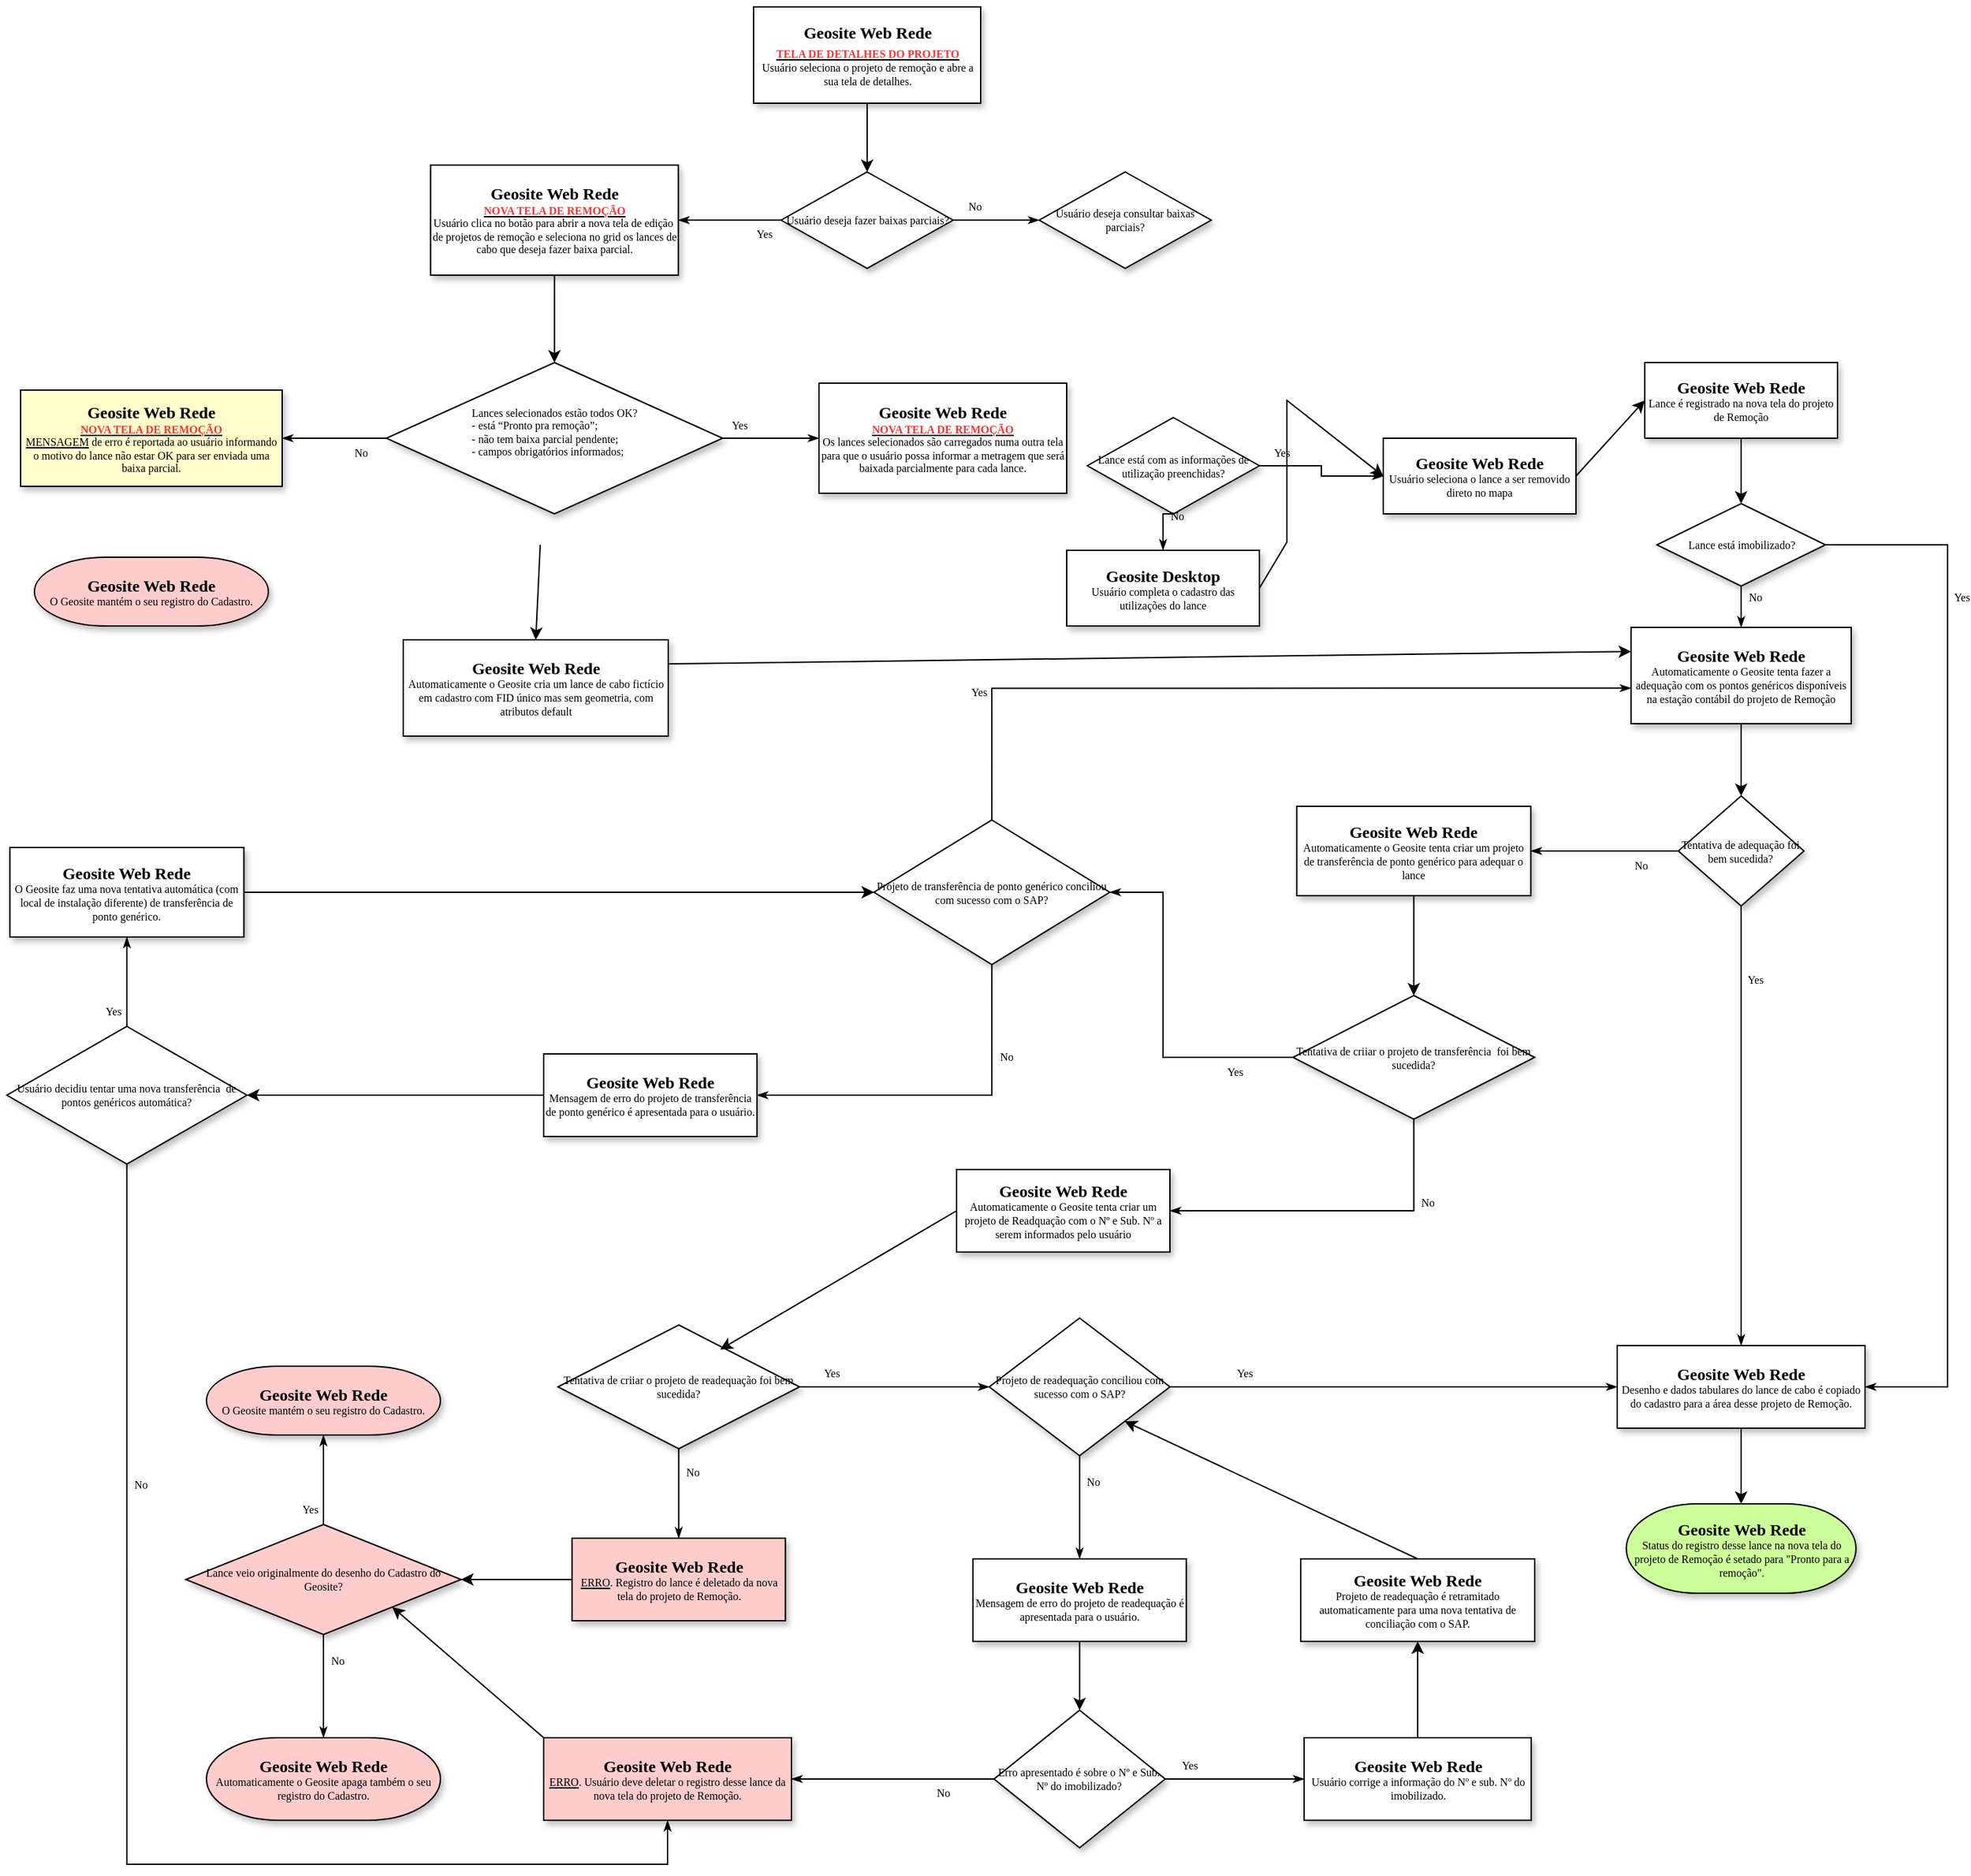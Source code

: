 <mxfile version="20.7.4" type="github">
  <diagram name="Page-1" id="edf60f1a-56cd-e834-aa8a-f176f3a09ee4">
    <mxGraphModel dx="1244" dy="581" grid="1" gridSize="10" guides="1" tooltips="1" connect="1" arrows="1" fold="1" page="1" pageScale="1" pageWidth="1100" pageHeight="850" background="none" math="0" shadow="0">
      <root>
        <mxCell id="0" />
        <mxCell id="1" parent="0" />
        <mxCell id="V8c99-lEmDVWt42Kv_we-5" value="&lt;font style=&quot;font-size: 12px;&quot;&gt;&lt;font style=&quot;border-color: var(--border-color);&quot;&gt;&lt;b style=&quot;border-color: var(--border-color);&quot;&gt;Geosite Web Rede&lt;br style=&quot;border-color: var(--border-color);&quot;&gt;&lt;/b&gt;&lt;/font&gt;&lt;u style=&quot;border-color: var(--border-color); font-size: 8px;&quot;&gt;&lt;b style=&quot;border-color: var(--border-color);&quot;&gt;&lt;font style=&quot;border-color: var(--border-color);&quot; color=&quot;#ff3333&quot;&gt;TELA DE DETALHES DO PROJETO&lt;/font&gt;&lt;/b&gt;&lt;/u&gt;&lt;br style=&quot;border-color: var(--border-color); font-size: 8px;&quot;&gt;&lt;/font&gt;Usuário seleciona o projeto de remoção e abre a sua tela de detalhes." style="rounded=0;whiteSpace=wrap;html=1;shadow=1;labelBackgroundColor=none;strokeWidth=1;fontFamily=Verdana;fontSize=8;align=center;fillColor=#FFFFFF;" parent="1" vertex="1">
          <mxGeometry x="612.5" width="165" height="70" as="geometry" />
        </mxCell>
        <mxCell id="V8c99-lEmDVWt42Kv_we-6" value="&lt;font style=&quot;font-size: 12px;&quot;&gt;&lt;b&gt;Geosite Web Rede&lt;br&gt;&lt;/b&gt;&lt;/font&gt;&lt;u&gt;&lt;b&gt;&lt;font color=&quot;#ff3333&quot;&gt;NOVA TELA DE REMOÇÃO&lt;/font&gt;&lt;/b&gt;&lt;/u&gt;&lt;br&gt;Usuário clica no botão para abrir a nova tela de edição&amp;nbsp; de projetos de remoção e seleciona no grid os lances de cabo que deseja fazer baixa parcial." style="rounded=0;whiteSpace=wrap;html=1;shadow=1;labelBackgroundColor=none;strokeWidth=1;fontFamily=Verdana;fontSize=8;align=center;" parent="1" vertex="1">
          <mxGeometry x="377.82" y="115" width="180" height="80" as="geometry" />
        </mxCell>
        <mxCell id="V8c99-lEmDVWt42Kv_we-7" value="" style="endArrow=classic;html=1;rounded=0;fontSize=12;exitX=0.5;exitY=1;exitDx=0;exitDy=0;entryX=0.5;entryY=0;entryDx=0;entryDy=0;" parent="1" source="V8c99-lEmDVWt42Kv_we-5" target="dE9oy5LDZZbgmntyn6jU-1" edge="1">
          <mxGeometry width="50" height="50" relative="1" as="geometry">
            <mxPoint x="170" y="50" as="sourcePoint" />
            <mxPoint x="220" as="targetPoint" />
          </mxGeometry>
        </mxCell>
        <mxCell id="V8c99-lEmDVWt42Kv_we-8" value="Lances selecionados estão todos OK?&lt;br&gt;&lt;div style=&quot;text-align: left;&quot;&gt;- está “Pronto pra remoção”;&lt;/div&gt;&lt;div style=&quot;text-align: left;&quot;&gt;- não tem baixa parcial pendente;&lt;/div&gt;&lt;div style=&quot;text-align: left;&quot;&gt;- campos obrigatórios informados;&lt;/div&gt;&lt;div style=&quot;text-align: left;&quot;&gt;&lt;br&gt;&lt;/div&gt;" style="rhombus;whiteSpace=wrap;html=1;rounded=0;shadow=1;labelBackgroundColor=none;strokeWidth=1;fontFamily=Verdana;fontSize=8;align=center;" parent="1" vertex="1">
          <mxGeometry x="345.64" y="258.5" width="244.37" height="110" as="geometry" />
        </mxCell>
        <mxCell id="V8c99-lEmDVWt42Kv_we-9" value="" style="endArrow=classic;html=1;rounded=0;fontSize=12;exitX=0.5;exitY=1;exitDx=0;exitDy=0;" parent="1" source="V8c99-lEmDVWt42Kv_we-6" target="V8c99-lEmDVWt42Kv_we-8" edge="1">
          <mxGeometry width="50" height="50" relative="1" as="geometry">
            <mxPoint x="695" y="200" as="sourcePoint" />
            <mxPoint x="550" y="201" as="targetPoint" />
          </mxGeometry>
        </mxCell>
        <mxCell id="V8c99-lEmDVWt42Kv_we-11" value="Yes" style="edgeStyle=orthogonalEdgeStyle;rounded=0;html=1;labelBackgroundColor=none;startSize=5;endArrow=classicThin;endFill=1;endSize=5;jettySize=auto;orthogonalLoop=1;strokeWidth=1;fontFamily=Verdana;fontSize=8;entryX=0;entryY=0.5;entryDx=0;entryDy=0;" parent="1" target="dE9oy5LDZZbgmntyn6jU-6" edge="1" source="V8c99-lEmDVWt42Kv_we-8">
          <mxGeometry x="-0.667" y="10" relative="1" as="geometry">
            <mxPoint as="offset" />
            <mxPoint x="755" y="285.66" as="sourcePoint" />
            <mxPoint x="815" y="285.66" as="targetPoint" />
          </mxGeometry>
        </mxCell>
        <mxCell id="V8c99-lEmDVWt42Kv_we-12" value="No" style="edgeStyle=orthogonalEdgeStyle;rounded=0;html=1;labelBackgroundColor=none;startSize=5;endArrow=classicThin;endFill=1;endSize=5;jettySize=auto;orthogonalLoop=1;strokeWidth=1;fontFamily=Verdana;fontSize=8;entryX=1;entryY=0.5;entryDx=0;entryDy=0;exitX=0;exitY=0.5;exitDx=0;exitDy=0;" parent="1" source="V8c99-lEmDVWt42Kv_we-8" target="Zv99rfs9vR5DMhuXMqtV-5" edge="1">
          <mxGeometry x="-0.5" y="10" relative="1" as="geometry">
            <mxPoint as="offset" />
            <mxPoint x="696.0" y="320" as="sourcePoint" />
            <mxPoint x="457.5" y="321" as="targetPoint" />
          </mxGeometry>
        </mxCell>
        <mxCell id="V8c99-lEmDVWt42Kv_we-14" value="&lt;font style=&quot;font-size: 12px;&quot;&gt;&lt;b&gt;Geosite Web Rede&lt;/b&gt;&lt;/font&gt;&lt;br&gt;Usuário seleciona o lance a ser removido direto no mapa" style="whiteSpace=wrap;html=1;rounded=0;shadow=1;labelBackgroundColor=none;strokeWidth=1;fontFamily=Verdana;fontSize=8;align=center;" parent="1" vertex="1">
          <mxGeometry x="1070" y="313.5" width="140" height="55" as="geometry" />
        </mxCell>
        <mxCell id="UmW8kJtrCGWKn92JYN5o-1" value="Lance está com as informações de utilização preenchidas?" style="rhombus;whiteSpace=wrap;html=1;rounded=0;shadow=1;labelBackgroundColor=none;strokeWidth=1;fontFamily=Verdana;fontSize=8;align=center;" parent="1" vertex="1">
          <mxGeometry x="855" y="298.5" width="125" height="70" as="geometry" />
        </mxCell>
        <mxCell id="UmW8kJtrCGWKn92JYN5o-4" value="Yes" style="edgeStyle=orthogonalEdgeStyle;rounded=0;html=1;labelBackgroundColor=none;startSize=5;endArrow=classicThin;endFill=1;endSize=5;jettySize=auto;orthogonalLoop=1;strokeWidth=1;fontFamily=Verdana;fontSize=8;entryX=0;entryY=0.5;entryDx=0;entryDy=0;exitX=1;exitY=0.5;exitDx=0;exitDy=0;" parent="1" source="UmW8kJtrCGWKn92JYN5o-1" target="V8c99-lEmDVWt42Kv_we-14" edge="1">
          <mxGeometry x="-0.667" y="10" relative="1" as="geometry">
            <mxPoint as="offset" />
            <mxPoint x="970" y="286" as="sourcePoint" />
            <mxPoint x="850" y="340" as="targetPoint" />
          </mxGeometry>
        </mxCell>
        <mxCell id="UmW8kJtrCGWKn92JYN5o-5" value="&lt;font style=&quot;font-size: 12px;&quot;&gt;&lt;b&gt;Geosite Desktop&lt;/b&gt;&lt;/font&gt;&lt;br&gt;Usuário completa o cadastro das utilizações do lance" style="whiteSpace=wrap;html=1;rounded=0;shadow=1;labelBackgroundColor=none;strokeWidth=1;fontFamily=Verdana;fontSize=8;align=center;" parent="1" vertex="1">
          <mxGeometry x="840" y="395" width="140" height="55" as="geometry" />
        </mxCell>
        <mxCell id="UmW8kJtrCGWKn92JYN5o-6" value="No" style="edgeStyle=orthogonalEdgeStyle;rounded=0;html=1;labelBackgroundColor=none;startSize=5;endArrow=classicThin;endFill=1;endSize=5;jettySize=auto;orthogonalLoop=1;strokeWidth=1;fontFamily=Verdana;fontSize=8;entryX=0.5;entryY=0;entryDx=0;entryDy=0;exitX=0.5;exitY=1;exitDx=0;exitDy=0;" parent="1" source="UmW8kJtrCGWKn92JYN5o-1" target="UmW8kJtrCGWKn92JYN5o-5" edge="1">
          <mxGeometry x="-0.5" y="10" relative="1" as="geometry">
            <mxPoint as="offset" />
            <mxPoint x="706" y="330" as="sourcePoint" />
            <mxPoint x="706" y="370" as="targetPoint" />
          </mxGeometry>
        </mxCell>
        <mxCell id="UmW8kJtrCGWKn92JYN5o-7" value="" style="endArrow=classic;html=1;rounded=0;fontSize=12;exitX=1;exitY=0.5;exitDx=0;exitDy=0;entryX=0;entryY=0.5;entryDx=0;entryDy=0;" parent="1" source="UmW8kJtrCGWKn92JYN5o-5" target="V8c99-lEmDVWt42Kv_we-14" edge="1">
          <mxGeometry width="50" height="50" relative="1" as="geometry">
            <mxPoint x="1070" y="421" as="sourcePoint" />
            <mxPoint x="1000" y="301" as="targetPoint" />
            <Array as="points">
              <mxPoint x="1000" y="389" />
              <mxPoint x="1000" y="286" />
            </Array>
          </mxGeometry>
        </mxCell>
        <mxCell id="UmW8kJtrCGWKn92JYN5o-8" value="Lance está imobilizado?" style="rhombus;whiteSpace=wrap;html=1;rounded=0;shadow=1;labelBackgroundColor=none;strokeWidth=1;fontFamily=Verdana;fontSize=8;align=center;" parent="1" vertex="1">
          <mxGeometry x="1268.75" y="361" width="122.5" height="60" as="geometry" />
        </mxCell>
        <mxCell id="UmW8kJtrCGWKn92JYN5o-9" value="" style="endArrow=classic;html=1;rounded=0;fontSize=12;entryX=0.5;entryY=0;entryDx=0;entryDy=0;exitX=0.5;exitY=1;exitDx=0;exitDy=0;" parent="1" source="UmW8kJtrCGWKn92JYN5o-12" target="UmW8kJtrCGWKn92JYN5o-8" edge="1">
          <mxGeometry width="50" height="50" relative="1" as="geometry">
            <mxPoint x="790" y="531" as="sourcePoint" />
            <mxPoint x="840" y="481" as="targetPoint" />
          </mxGeometry>
        </mxCell>
        <mxCell id="UmW8kJtrCGWKn92JYN5o-11" value="No" style="edgeStyle=orthogonalEdgeStyle;rounded=0;html=1;labelBackgroundColor=none;startSize=5;endArrow=classicThin;endFill=1;endSize=5;jettySize=auto;orthogonalLoop=1;strokeWidth=1;fontFamily=Verdana;fontSize=8;exitX=0.5;exitY=1;exitDx=0;exitDy=0;entryX=0.5;entryY=0;entryDx=0;entryDy=0;" parent="1" source="UmW8kJtrCGWKn92JYN5o-8" target="UmW8kJtrCGWKn92JYN5o-13" edge="1">
          <mxGeometry x="-0.5" y="10" relative="1" as="geometry">
            <mxPoint as="offset" />
            <mxPoint x="706" y="425" as="sourcePoint" />
            <mxPoint x="1330" y="481" as="targetPoint" />
          </mxGeometry>
        </mxCell>
        <mxCell id="UmW8kJtrCGWKn92JYN5o-12" value="&lt;font style=&quot;font-size: 12px;&quot;&gt;&lt;b&gt;Geosite Web Rede&lt;/b&gt;&lt;/font&gt;&lt;br&gt;Lance é registrado na nova tela do projeto de Remoção" style="whiteSpace=wrap;html=1;rounded=0;shadow=1;labelBackgroundColor=none;strokeWidth=1;fontFamily=Verdana;fontSize=8;align=center;" parent="1" vertex="1">
          <mxGeometry x="1260" y="258.5" width="140" height="55" as="geometry" />
        </mxCell>
        <mxCell id="UmW8kJtrCGWKn92JYN5o-13" value="&lt;font style=&quot;font-size: 12px;&quot;&gt;&lt;b&gt;Geosite Web Rede&lt;/b&gt;&lt;/font&gt;&lt;br&gt;Automaticamente o Geosite tenta fazer a adequação com os pontos genéricos disponíveis na estação contábil do projeto de Remoção" style="whiteSpace=wrap;html=1;rounded=0;shadow=1;labelBackgroundColor=none;strokeWidth=1;fontFamily=Verdana;fontSize=8;align=center;" parent="1" vertex="1">
          <mxGeometry x="1250" y="451" width="160" height="70" as="geometry" />
        </mxCell>
        <mxCell id="UmW8kJtrCGWKn92JYN5o-14" value="&lt;font style=&quot;font-size: 12px;&quot;&gt;&lt;b&gt;Geosite Web Rede&lt;/b&gt;&lt;/font&gt;&lt;br&gt;Automaticamente o Geosite tenta criar um projeto de transferência de ponto genérico para adequar o lance" style="whiteSpace=wrap;html=1;rounded=0;shadow=1;labelBackgroundColor=none;strokeWidth=1;fontFamily=Verdana;fontSize=8;align=center;" parent="1" vertex="1">
          <mxGeometry x="1007.18" y="581" width="170" height="65" as="geometry" />
        </mxCell>
        <mxCell id="UmW8kJtrCGWKn92JYN5o-15" value="&lt;font style=&quot;font-size: 12px;&quot;&gt;&lt;b&gt;Geosite Web Rede&lt;/b&gt;&lt;/font&gt;&lt;br&gt;Automaticamente o Geosite tenta criar um projeto de Readquação com o Nº e Sub. Nº a serem informados pelo usuário" style="whiteSpace=wrap;html=1;rounded=0;shadow=1;labelBackgroundColor=none;strokeWidth=1;fontFamily=Verdana;fontSize=8;align=center;" parent="1" vertex="1">
          <mxGeometry x="760" y="845" width="155" height="60" as="geometry" />
        </mxCell>
        <mxCell id="UmW8kJtrCGWKn92JYN5o-16" value="Tentativa de adequação foi bem sucedida?" style="rhombus;whiteSpace=wrap;html=1;rounded=0;shadow=1;labelBackgroundColor=none;strokeWidth=1;fontFamily=Verdana;fontSize=8;align=center;" parent="1" vertex="1">
          <mxGeometry x="1284.38" y="573.5" width="91.25" height="80" as="geometry" />
        </mxCell>
        <mxCell id="UmW8kJtrCGWKn92JYN5o-17" value="" style="endArrow=classic;html=1;rounded=0;fontSize=12;entryX=0;entryY=0.5;entryDx=0;entryDy=0;exitX=1;exitY=0.5;exitDx=0;exitDy=0;" parent="1" source="V8c99-lEmDVWt42Kv_we-14" target="UmW8kJtrCGWKn92JYN5o-12" edge="1">
          <mxGeometry width="50" height="50" relative="1" as="geometry">
            <mxPoint x="1030" y="441" as="sourcePoint" />
            <mxPoint x="1080" y="391" as="targetPoint" />
          </mxGeometry>
        </mxCell>
        <mxCell id="UmW8kJtrCGWKn92JYN5o-18" value="" style="endArrow=classic;html=1;rounded=0;fontSize=12;entryX=0.5;entryY=0;entryDx=0;entryDy=0;exitX=0.5;exitY=1;exitDx=0;exitDy=0;" parent="1" source="UmW8kJtrCGWKn92JYN5o-13" target="UmW8kJtrCGWKn92JYN5o-16" edge="1">
          <mxGeometry width="50" height="50" relative="1" as="geometry">
            <mxPoint x="1150" y="621" as="sourcePoint" />
            <mxPoint x="1200" y="571" as="targetPoint" />
          </mxGeometry>
        </mxCell>
        <mxCell id="UmW8kJtrCGWKn92JYN5o-19" value="Yes" style="edgeStyle=orthogonalEdgeStyle;rounded=0;html=1;labelBackgroundColor=none;startSize=5;endArrow=classicThin;endFill=1;endSize=5;jettySize=auto;orthogonalLoop=1;strokeWidth=1;fontFamily=Verdana;fontSize=8;exitX=1;exitY=0.5;exitDx=0;exitDy=0;entryX=1;entryY=0.5;entryDx=0;entryDy=0;" parent="1" source="UmW8kJtrCGWKn92JYN5o-8" target="UmW8kJtrCGWKn92JYN5o-45" edge="1">
          <mxGeometry x="-0.667" y="10" relative="1" as="geometry">
            <mxPoint as="offset" />
            <mxPoint x="1391.25" y="390.5" as="sourcePoint" />
            <mxPoint x="1180" y="391" as="targetPoint" />
            <Array as="points">
              <mxPoint x="1480" y="391" />
              <mxPoint x="1480" y="1003" />
            </Array>
          </mxGeometry>
        </mxCell>
        <mxCell id="UmW8kJtrCGWKn92JYN5o-20" value="Yes" style="edgeStyle=orthogonalEdgeStyle;rounded=0;html=1;labelBackgroundColor=none;startSize=5;endArrow=classicThin;endFill=1;endSize=5;jettySize=auto;orthogonalLoop=1;strokeWidth=1;fontFamily=Verdana;fontSize=8;exitX=0.5;exitY=1;exitDx=0;exitDy=0;startArrow=none;entryX=0.5;entryY=0;entryDx=0;entryDy=0;" parent="1" source="UmW8kJtrCGWKn92JYN5o-16" target="UmW8kJtrCGWKn92JYN5o-45" edge="1">
          <mxGeometry x="-0.667" y="10" relative="1" as="geometry">
            <mxPoint as="offset" />
            <mxPoint x="1284.38" y="620.5" as="sourcePoint" />
            <mxPoint x="1600" y="901" as="targetPoint" />
            <Array as="points" />
          </mxGeometry>
        </mxCell>
        <mxCell id="UmW8kJtrCGWKn92JYN5o-21" value="No" style="edgeStyle=orthogonalEdgeStyle;rounded=0;html=1;labelBackgroundColor=none;startSize=5;endArrow=classicThin;endFill=1;endSize=5;jettySize=auto;orthogonalLoop=1;strokeWidth=1;fontFamily=Verdana;fontSize=8;exitX=0;exitY=0.5;exitDx=0;exitDy=0;entryX=1;entryY=0.5;entryDx=0;entryDy=0;" parent="1" source="UmW8kJtrCGWKn92JYN5o-16" target="UmW8kJtrCGWKn92JYN5o-14" edge="1">
          <mxGeometry x="-0.5" y="10" relative="1" as="geometry">
            <mxPoint as="offset" />
            <mxPoint x="1420" y="651" as="sourcePoint" />
            <mxPoint x="1420" y="701" as="targetPoint" />
          </mxGeometry>
        </mxCell>
        <mxCell id="UmW8kJtrCGWKn92JYN5o-23" value="" style="endArrow=classic;html=1;rounded=0;fontSize=12;entryX=0.5;entryY=0;entryDx=0;entryDy=0;exitX=0.5;exitY=1;exitDx=0;exitDy=0;" parent="1" source="UmW8kJtrCGWKn92JYN5o-14" target="UmW8kJtrCGWKn92JYN5o-22" edge="1">
          <mxGeometry width="50" height="50" relative="1" as="geometry">
            <mxPoint x="1230" y="601" as="sourcePoint" />
            <mxPoint x="1280" y="551" as="targetPoint" />
          </mxGeometry>
        </mxCell>
        <mxCell id="UmW8kJtrCGWKn92JYN5o-24" value="No" style="edgeStyle=orthogonalEdgeStyle;rounded=0;html=1;labelBackgroundColor=none;startSize=5;endArrow=classicThin;endFill=1;endSize=5;jettySize=auto;orthogonalLoop=1;strokeWidth=1;fontFamily=Verdana;fontSize=8;exitX=0.5;exitY=1;exitDx=0;exitDy=0;entryX=1;entryY=0.5;entryDx=0;entryDy=0;" parent="1" source="UmW8kJtrCGWKn92JYN5o-22" target="UmW8kJtrCGWKn92JYN5o-15" edge="1">
          <mxGeometry x="-0.5" y="10" relative="1" as="geometry">
            <mxPoint as="offset" />
            <mxPoint x="1385.63" y="631" as="sourcePoint" />
            <mxPoint x="1455" y="631" as="targetPoint" />
          </mxGeometry>
        </mxCell>
        <mxCell id="UmW8kJtrCGWKn92JYN5o-25" value="Yes" style="edgeStyle=orthogonalEdgeStyle;rounded=0;html=1;labelBackgroundColor=none;startSize=5;endArrow=classicThin;endFill=1;endSize=5;jettySize=auto;orthogonalLoop=1;strokeWidth=1;fontFamily=Verdana;fontSize=8;exitX=0;exitY=0.5;exitDx=0;exitDy=0;entryX=1;entryY=0.5;entryDx=0;entryDy=0;" parent="1" source="UmW8kJtrCGWKn92JYN5o-22" target="UmW8kJtrCGWKn92JYN5o-48" edge="1">
          <mxGeometry x="-0.667" y="10" relative="1" as="geometry">
            <mxPoint as="offset" />
            <mxPoint x="1428.78" y="751.5" as="sourcePoint" />
            <mxPoint x="1360" y="756" as="targetPoint" />
            <Array as="points">
              <mxPoint x="910" y="764" />
              <mxPoint x="910" y="644" />
            </Array>
          </mxGeometry>
        </mxCell>
        <mxCell id="UmW8kJtrCGWKn92JYN5o-26" value="Tentativa de criiar o projeto de readequação foi bem sucedida?" style="rhombus;whiteSpace=wrap;html=1;rounded=0;shadow=1;labelBackgroundColor=none;strokeWidth=1;fontFamily=Verdana;fontSize=8;align=center;" parent="1" vertex="1">
          <mxGeometry x="470.32" y="958" width="175.63" height="90" as="geometry" />
        </mxCell>
        <mxCell id="UmW8kJtrCGWKn92JYN5o-27" value="" style="endArrow=classic;html=1;rounded=0;fontSize=12;entryX=0.672;entryY=0.198;entryDx=0;entryDy=0;exitX=0;exitY=0.5;exitDx=0;exitDy=0;entryPerimeter=0;" parent="1" source="UmW8kJtrCGWKn92JYN5o-15" target="UmW8kJtrCGWKn92JYN5o-26" edge="1">
          <mxGeometry width="50" height="50" relative="1" as="geometry">
            <mxPoint x="1230" y="861" as="sourcePoint" />
            <mxPoint x="1280" y="811" as="targetPoint" />
          </mxGeometry>
        </mxCell>
        <mxCell id="UmW8kJtrCGWKn92JYN5o-28" value="No" style="edgeStyle=orthogonalEdgeStyle;rounded=0;html=1;labelBackgroundColor=none;startSize=5;endArrow=classicThin;endFill=1;endSize=5;jettySize=auto;orthogonalLoop=1;strokeWidth=1;fontFamily=Verdana;fontSize=8;exitX=0.5;exitY=1;exitDx=0;exitDy=0;entryX=0.5;entryY=0;entryDx=0;entryDy=0;" parent="1" source="UmW8kJtrCGWKn92JYN5o-26" target="UmW8kJtrCGWKn92JYN5o-30" edge="1">
          <mxGeometry x="-0.5" y="10" relative="1" as="geometry">
            <mxPoint as="offset" />
            <mxPoint x="1529.505" y="1098" as="sourcePoint" />
            <mxPoint x="1529.5" y="1148" as="targetPoint" />
          </mxGeometry>
        </mxCell>
        <mxCell id="UmW8kJtrCGWKn92JYN5o-29" value="Yes" style="edgeStyle=orthogonalEdgeStyle;rounded=0;html=1;labelBackgroundColor=none;startSize=5;endArrow=classicThin;endFill=1;endSize=5;jettySize=auto;orthogonalLoop=1;strokeWidth=1;fontFamily=Verdana;fontSize=8;exitX=1;exitY=0.5;exitDx=0;exitDy=0;entryX=0;entryY=0.5;entryDx=0;entryDy=0;" parent="1" source="UmW8kJtrCGWKn92JYN5o-26" target="UmW8kJtrCGWKn92JYN5o-32" edge="1">
          <mxGeometry x="-0.667" y="10" relative="1" as="geometry">
            <mxPoint as="offset" />
            <mxPoint x="1445.0" y="1052.5" as="sourcePoint" />
            <mxPoint x="760" y="1003" as="targetPoint" />
          </mxGeometry>
        </mxCell>
        <mxCell id="UmW8kJtrCGWKn92JYN5o-30" value="&lt;font style=&quot;font-size: 12px;&quot;&gt;&lt;b&gt;Geosite Web Rede&lt;/b&gt;&lt;/font&gt;&lt;br&gt;&lt;u&gt;ERRO&lt;/u&gt;. Registro do lance é deletado da nova tela do projeto de Remoção." style="whiteSpace=wrap;html=1;rounded=0;shadow=1;labelBackgroundColor=none;strokeWidth=1;fontFamily=Verdana;fontSize=8;align=center;fillColor=#FFCCCC;" parent="1" vertex="1">
          <mxGeometry x="480.63" y="1113" width="155" height="60" as="geometry" />
        </mxCell>
        <mxCell id="UmW8kJtrCGWKn92JYN5o-31" value="&lt;font style=&quot;font-size: 12px;&quot;&gt;&lt;b&gt;Geosite Web Rede&lt;/b&gt;&lt;/font&gt;&lt;br&gt;Mensagem de erro do projeto de readequação é apresentada para o usuário." style="whiteSpace=wrap;html=1;rounded=0;shadow=1;labelBackgroundColor=none;strokeWidth=1;fontFamily=Verdana;fontSize=8;align=center;" parent="1" vertex="1">
          <mxGeometry x="771.87" y="1128" width="155" height="60" as="geometry" />
        </mxCell>
        <mxCell id="UmW8kJtrCGWKn92JYN5o-32" value="Projeto de readequação conciliou com sucesso com o SAP?" style="rhombus;whiteSpace=wrap;html=1;rounded=0;shadow=1;labelBackgroundColor=none;strokeWidth=1;fontFamily=Verdana;fontSize=8;align=center;" parent="1" vertex="1">
          <mxGeometry x="783.75" y="953" width="131.25" height="100" as="geometry" />
        </mxCell>
        <mxCell id="UmW8kJtrCGWKn92JYN5o-33" value="Yes" style="edgeStyle=orthogonalEdgeStyle;rounded=0;html=1;labelBackgroundColor=none;startSize=5;endArrow=classicThin;endFill=1;endSize=5;jettySize=auto;orthogonalLoop=1;strokeWidth=1;fontFamily=Verdana;fontSize=8;entryX=0;entryY=0.5;entryDx=0;entryDy=0;exitX=1;exitY=0.5;exitDx=0;exitDy=0;" parent="1" source="UmW8kJtrCGWKn92JYN5o-32" target="UmW8kJtrCGWKn92JYN5o-45" edge="1">
          <mxGeometry x="-0.667" y="10" relative="1" as="geometry">
            <mxPoint as="offset" />
            <mxPoint x="960" y="1003" as="sourcePoint" />
            <mxPoint x="1167.81" y="1052.5" as="targetPoint" />
          </mxGeometry>
        </mxCell>
        <mxCell id="UmW8kJtrCGWKn92JYN5o-34" value="No" style="edgeStyle=orthogonalEdgeStyle;rounded=0;html=1;labelBackgroundColor=none;startSize=5;endArrow=classicThin;endFill=1;endSize=5;jettySize=auto;orthogonalLoop=1;strokeWidth=1;fontFamily=Verdana;fontSize=8;exitX=0.5;exitY=1;exitDx=0;exitDy=0;entryX=0.5;entryY=0;entryDx=0;entryDy=0;" parent="1" source="UmW8kJtrCGWKn92JYN5o-32" target="UmW8kJtrCGWKn92JYN5o-31" edge="1">
          <mxGeometry x="-0.5" y="10" relative="1" as="geometry">
            <mxPoint as="offset" />
            <mxPoint x="855.625" y="1053" as="sourcePoint" />
            <mxPoint x="1326" y="1168" as="targetPoint" />
          </mxGeometry>
        </mxCell>
        <mxCell id="UmW8kJtrCGWKn92JYN5o-35" value="Erro apresentado é sobre o Nº e Sub. Nº do imobilizado?" style="rhombus;whiteSpace=wrap;html=1;rounded=0;shadow=1;labelBackgroundColor=none;strokeWidth=1;fontFamily=Verdana;fontSize=8;align=center;" parent="1" vertex="1">
          <mxGeometry x="787.18" y="1238" width="124.38" height="100" as="geometry" />
        </mxCell>
        <mxCell id="UmW8kJtrCGWKn92JYN5o-36" value="" style="endArrow=classic;html=1;rounded=0;fontSize=12;exitX=0.5;exitY=1;exitDx=0;exitDy=0;entryX=0.5;entryY=0;entryDx=0;entryDy=0;" parent="1" source="UmW8kJtrCGWKn92JYN5o-31" target="UmW8kJtrCGWKn92JYN5o-35" edge="1">
          <mxGeometry width="50" height="50" relative="1" as="geometry">
            <mxPoint x="1230" y="1198" as="sourcePoint" />
            <mxPoint x="1326" y="1258" as="targetPoint" />
          </mxGeometry>
        </mxCell>
        <mxCell id="UmW8kJtrCGWKn92JYN5o-37" value="No" style="edgeStyle=orthogonalEdgeStyle;rounded=0;html=1;labelBackgroundColor=none;startSize=5;endArrow=classicThin;endFill=1;endSize=5;jettySize=auto;orthogonalLoop=1;strokeWidth=1;fontFamily=Verdana;fontSize=8;entryX=1;entryY=0.5;entryDx=0;entryDy=0;exitX=0;exitY=0.5;exitDx=0;exitDy=0;" parent="1" source="UmW8kJtrCGWKn92JYN5o-35" target="UmW8kJtrCGWKn92JYN5o-44" edge="1">
          <mxGeometry x="-0.5" y="10" relative="1" as="geometry">
            <mxPoint as="offset" />
            <mxPoint x="1420.005" y="1313" as="sourcePoint" />
            <mxPoint x="1460" y="1318" as="targetPoint" />
          </mxGeometry>
        </mxCell>
        <mxCell id="UmW8kJtrCGWKn92JYN5o-38" value="Yes" style="edgeStyle=orthogonalEdgeStyle;rounded=0;html=1;labelBackgroundColor=none;startSize=5;endArrow=classicThin;endFill=1;endSize=5;jettySize=auto;orthogonalLoop=1;strokeWidth=1;fontFamily=Verdana;fontSize=8;exitX=1;exitY=0.5;exitDx=0;exitDy=0;entryX=0;entryY=0.5;entryDx=0;entryDy=0;" parent="1" source="UmW8kJtrCGWKn92JYN5o-35" target="UmW8kJtrCGWKn92JYN5o-39" edge="1">
          <mxGeometry x="-0.667" y="10" relative="1" as="geometry">
            <mxPoint as="offset" />
            <mxPoint x="1242.2" y="1348.5" as="sourcePoint" />
            <mxPoint x="1180" y="1318" as="targetPoint" />
          </mxGeometry>
        </mxCell>
        <mxCell id="UmW8kJtrCGWKn92JYN5o-39" value="&lt;font style=&quot;font-size: 12px;&quot;&gt;&lt;b&gt;Geosite Web Rede&lt;/b&gt;&lt;/font&gt;&lt;br&gt;Usuário corrige a informação do Nº e sub. Nº do imobilizado." style="whiteSpace=wrap;html=1;rounded=0;shadow=1;labelBackgroundColor=none;strokeWidth=1;fontFamily=Verdana;fontSize=8;align=center;" parent="1" vertex="1">
          <mxGeometry x="1012.5" y="1258" width="165" height="60" as="geometry" />
        </mxCell>
        <mxCell id="UmW8kJtrCGWKn92JYN5o-40" value="&lt;font style=&quot;font-size: 12px;&quot;&gt;&lt;b&gt;Geosite Web Rede&lt;/b&gt;&lt;/font&gt;&lt;br&gt;Projeto de readequação é retramitado automaticamente para uma nova tentativa de conciliação com o SAP." style="whiteSpace=wrap;html=1;rounded=0;shadow=1;labelBackgroundColor=none;strokeWidth=1;fontFamily=Verdana;fontSize=8;align=center;" parent="1" vertex="1">
          <mxGeometry x="1010" y="1128" width="170" height="60" as="geometry" />
        </mxCell>
        <mxCell id="UmW8kJtrCGWKn92JYN5o-41" value="" style="endArrow=classic;html=1;rounded=0;fontSize=12;exitX=0.5;exitY=0;exitDx=0;exitDy=0;entryX=0.5;entryY=1;entryDx=0;entryDy=0;" parent="1" source="UmW8kJtrCGWKn92JYN5o-39" target="UmW8kJtrCGWKn92JYN5o-40" edge="1">
          <mxGeometry width="50" height="50" relative="1" as="geometry">
            <mxPoint x="1230" y="1118" as="sourcePoint" />
            <mxPoint x="1280" y="1068" as="targetPoint" />
          </mxGeometry>
        </mxCell>
        <mxCell id="UmW8kJtrCGWKn92JYN5o-42" value="" style="endArrow=classic;html=1;rounded=0;fontSize=12;exitX=0.5;exitY=0;exitDx=0;exitDy=0;entryX=1;entryY=1;entryDx=0;entryDy=0;" parent="1" source="UmW8kJtrCGWKn92JYN5o-40" target="UmW8kJtrCGWKn92JYN5o-32" edge="1">
          <mxGeometry width="50" height="50" relative="1" as="geometry">
            <mxPoint x="1230" y="1118" as="sourcePoint" />
            <mxPoint x="888.438" y="1028" as="targetPoint" />
          </mxGeometry>
        </mxCell>
        <mxCell id="UmW8kJtrCGWKn92JYN5o-44" value="&lt;font style=&quot;font-size: 12px;&quot;&gt;&lt;b&gt;Geosite Web Rede&lt;/b&gt;&lt;/font&gt;&lt;br&gt;&lt;u&gt;ERRO&lt;/u&gt;. Usuário deve deletar o registro desse lance da nova tela do projeto de Remoção." style="whiteSpace=wrap;html=1;rounded=0;shadow=1;labelBackgroundColor=none;strokeWidth=1;fontFamily=Verdana;fontSize=8;align=center;fillColor=#FFCCCC;" parent="1" vertex="1">
          <mxGeometry x="460" y="1258" width="180" height="60" as="geometry" />
        </mxCell>
        <mxCell id="UmW8kJtrCGWKn92JYN5o-45" value="&lt;font style=&quot;font-size: 12px;&quot;&gt;&lt;b&gt;Geosite Web Rede&lt;/b&gt;&lt;/font&gt;&lt;br&gt;Desenho e dados tabulares do lance de cabo é copiado do cadastro para a área desse projeto de Remoção." style="whiteSpace=wrap;html=1;rounded=0;shadow=1;labelBackgroundColor=none;strokeWidth=1;fontFamily=Verdana;fontSize=8;align=center;" parent="1" vertex="1">
          <mxGeometry x="1240" y="973" width="180" height="60" as="geometry" />
        </mxCell>
        <mxCell id="UmW8kJtrCGWKn92JYN5o-47" value="" style="endArrow=classic;html=1;rounded=0;fontSize=12;exitX=0.5;exitY=1;exitDx=0;exitDy=0;entryX=0.5;entryY=0;entryDx=0;entryDy=0;entryPerimeter=0;" parent="1" source="UmW8kJtrCGWKn92JYN5o-45" target="tH0Oy9MxxvEVRa18XON7-15" edge="1">
          <mxGeometry width="50" height="50" relative="1" as="geometry">
            <mxPoint x="1230" y="1018" as="sourcePoint" />
            <mxPoint x="1280" y="968" as="targetPoint" />
          </mxGeometry>
        </mxCell>
        <mxCell id="UmW8kJtrCGWKn92JYN5o-48" value="Projeto de transferência de ponto genérico conciliou com sucesso com o SAP?" style="rhombus;whiteSpace=wrap;html=1;rounded=0;shadow=1;labelBackgroundColor=none;strokeWidth=1;fontFamily=Verdana;fontSize=8;align=center;" parent="1" vertex="1">
          <mxGeometry x="700" y="591" width="171.25" height="105" as="geometry" />
        </mxCell>
        <mxCell id="UmW8kJtrCGWKn92JYN5o-49" value="No" style="edgeStyle=orthogonalEdgeStyle;rounded=0;html=1;labelBackgroundColor=none;startSize=5;endArrow=classicThin;endFill=1;endSize=5;jettySize=auto;orthogonalLoop=1;strokeWidth=1;fontFamily=Verdana;fontSize=8;exitX=0.5;exitY=1;exitDx=0;exitDy=0;entryX=1;entryY=0.5;entryDx=0;entryDy=0;" parent="1" source="UmW8kJtrCGWKn92JYN5o-48" target="UmW8kJtrCGWKn92JYN5o-51" edge="1">
          <mxGeometry x="-0.5" y="10" relative="1" as="geometry">
            <mxPoint as="offset" />
            <mxPoint x="1030" y="721" as="sourcePoint" />
            <mxPoint x="1170" y="751" as="targetPoint" />
          </mxGeometry>
        </mxCell>
        <mxCell id="UmW8kJtrCGWKn92JYN5o-50" value="Yes" style="edgeStyle=orthogonalEdgeStyle;rounded=0;html=1;labelBackgroundColor=none;startSize=5;endArrow=classicThin;endFill=1;endSize=5;jettySize=auto;orthogonalLoop=1;strokeWidth=1;fontFamily=Verdana;fontSize=8;exitX=0.5;exitY=0;exitDx=0;exitDy=0;entryX=0;entryY=0.631;entryDx=0;entryDy=0;entryPerimeter=0;" parent="1" source="UmW8kJtrCGWKn92JYN5o-48" target="UmW8kJtrCGWKn92JYN5o-13" edge="1">
          <mxGeometry x="-0.667" y="10" relative="1" as="geometry">
            <mxPoint as="offset" />
            <mxPoint x="1452.19" y="766" as="sourcePoint" />
            <mxPoint x="1220" y="501" as="targetPoint" />
            <Array as="points">
              <mxPoint x="786" y="495" />
            </Array>
          </mxGeometry>
        </mxCell>
        <mxCell id="UmW8kJtrCGWKn92JYN5o-51" value="&lt;font style=&quot;font-size: 12px;&quot;&gt;&lt;b&gt;Geosite Web Rede&lt;/b&gt;&lt;/font&gt;&lt;br&gt;Mensagem de erro do projeto de transferência de ponto genérico é apresentada para o usuário." style="whiteSpace=wrap;html=1;rounded=0;shadow=1;labelBackgroundColor=none;strokeWidth=1;fontFamily=Verdana;fontSize=8;align=center;" parent="1" vertex="1">
          <mxGeometry x="460.0" y="761" width="155" height="60" as="geometry" />
        </mxCell>
        <mxCell id="UmW8kJtrCGWKn92JYN5o-52" value="Usuário decidiu tentar uma nova transferência&amp;nbsp; de pontos genéricos automática?" style="rhombus;whiteSpace=wrap;html=1;rounded=0;shadow=1;labelBackgroundColor=none;strokeWidth=1;fontFamily=Verdana;fontSize=8;align=center;" parent="1" vertex="1">
          <mxGeometry x="70" y="741" width="174.38" height="100" as="geometry" />
        </mxCell>
        <mxCell id="UmW8kJtrCGWKn92JYN5o-53" value="" style="endArrow=classic;html=1;rounded=0;fontSize=12;exitX=0;exitY=0.5;exitDx=0;exitDy=0;entryX=1;entryY=0.5;entryDx=0;entryDy=0;" parent="1" source="UmW8kJtrCGWKn92JYN5o-51" target="UmW8kJtrCGWKn92JYN5o-52" edge="1">
          <mxGeometry width="50" height="50" relative="1" as="geometry">
            <mxPoint x="1290" y="891" as="sourcePoint" />
            <mxPoint x="1340" y="841" as="targetPoint" />
          </mxGeometry>
        </mxCell>
        <mxCell id="UmW8kJtrCGWKn92JYN5o-54" value="No" style="edgeStyle=orthogonalEdgeStyle;rounded=0;html=1;labelBackgroundColor=none;startSize=5;endArrow=classicThin;endFill=1;endSize=5;jettySize=auto;orthogonalLoop=1;strokeWidth=1;fontFamily=Verdana;fontSize=8;exitX=0.5;exitY=1;exitDx=0;exitDy=0;entryX=0.5;entryY=1;entryDx=0;entryDy=0;" parent="1" source="UmW8kJtrCGWKn92JYN5o-52" target="UmW8kJtrCGWKn92JYN5o-44" edge="1">
          <mxGeometry x="-0.5" y="10" relative="1" as="geometry">
            <mxPoint as="offset" />
            <mxPoint x="871.73" y="860" as="sourcePoint" />
            <mxPoint x="827" y="891" as="targetPoint" />
            <Array as="points">
              <mxPoint x="157" y="1350" />
              <mxPoint x="550" y="1350" />
            </Array>
          </mxGeometry>
        </mxCell>
        <mxCell id="UmW8kJtrCGWKn92JYN5o-55" value="Yes" style="edgeStyle=orthogonalEdgeStyle;rounded=0;html=1;labelBackgroundColor=none;startSize=5;endArrow=classicThin;endFill=1;endSize=5;jettySize=auto;orthogonalLoop=1;strokeWidth=1;fontFamily=Verdana;fontSize=8;entryX=0.5;entryY=1;entryDx=0;entryDy=0;exitX=0.5;exitY=0;exitDx=0;exitDy=0;" parent="1" source="UmW8kJtrCGWKn92JYN5o-52" target="UmW8kJtrCGWKn92JYN5o-56" edge="1">
          <mxGeometry x="-0.667" y="10" relative="1" as="geometry">
            <mxPoint as="offset" />
            <mxPoint x="830" y="701" as="sourcePoint" />
            <mxPoint x="810.0" y="651" as="targetPoint" />
          </mxGeometry>
        </mxCell>
        <mxCell id="UmW8kJtrCGWKn92JYN5o-56" value="&lt;font style=&quot;font-size: 12px;&quot;&gt;&lt;b&gt;Geosite Web Rede&lt;/b&gt;&lt;/font&gt;&lt;br&gt;O Geosite faz uma nova tentativa automática (com local de instalação diferente) de transferência de ponto genérico." style="whiteSpace=wrap;html=1;rounded=0;shadow=1;labelBackgroundColor=none;strokeWidth=1;fontFamily=Verdana;fontSize=8;align=center;" parent="1" vertex="1">
          <mxGeometry x="72.19" y="611" width="170" height="65" as="geometry" />
        </mxCell>
        <mxCell id="UmW8kJtrCGWKn92JYN5o-57" value="" style="endArrow=classic;html=1;rounded=0;fontSize=12;exitX=1;exitY=0.5;exitDx=0;exitDy=0;entryX=0;entryY=0.5;entryDx=0;entryDy=0;" parent="1" source="UmW8kJtrCGWKn92JYN5o-56" target="UmW8kJtrCGWKn92JYN5o-48" edge="1">
          <mxGeometry width="50" height="50" relative="1" as="geometry">
            <mxPoint x="1290" y="801" as="sourcePoint" />
            <mxPoint x="1340" y="751" as="targetPoint" />
          </mxGeometry>
        </mxCell>
        <mxCell id="tH0Oy9MxxvEVRa18XON7-1" value="&lt;font style=&quot;font-size: 12px;&quot;&gt;&lt;b&gt;Geosite Web Rede&lt;/b&gt;&lt;/font&gt;&lt;br&gt;Automaticamente o Geosite cria um lance de cabo fictício em cadastro com FID único mas sem geometria, com atributos default" style="whiteSpace=wrap;html=1;rounded=0;shadow=1;labelBackgroundColor=none;strokeWidth=1;fontFamily=Verdana;fontSize=8;align=center;" parent="1" vertex="1">
          <mxGeometry x="358" y="460" width="192.5" height="70" as="geometry" />
        </mxCell>
        <mxCell id="tH0Oy9MxxvEVRa18XON7-2" value="" style="endArrow=classic;html=1;rounded=0;exitX=0.5;exitY=1;exitDx=0;exitDy=0;entryX=0.5;entryY=0;entryDx=0;entryDy=0;" parent="1" target="tH0Oy9MxxvEVRa18XON7-1" edge="1">
          <mxGeometry width="50" height="50" relative="1" as="geometry">
            <mxPoint x="457.5" y="391" as="sourcePoint" />
            <mxPoint x="1050" y="511" as="targetPoint" />
          </mxGeometry>
        </mxCell>
        <mxCell id="tH0Oy9MxxvEVRa18XON7-3" value="" style="endArrow=classic;html=1;rounded=0;exitX=1;exitY=0.25;exitDx=0;exitDy=0;entryX=0;entryY=0.25;entryDx=0;entryDy=0;" parent="1" source="tH0Oy9MxxvEVRa18XON7-1" target="UmW8kJtrCGWKn92JYN5o-13" edge="1">
          <mxGeometry width="50" height="50" relative="1" as="geometry">
            <mxPoint x="1000" y="561" as="sourcePoint" />
            <mxPoint x="1050" y="511" as="targetPoint" />
          </mxGeometry>
        </mxCell>
        <mxCell id="tH0Oy9MxxvEVRa18XON7-5" value="Lance veio originalmente do desenho do Cadastro do Geosite?" style="rhombus;whiteSpace=wrap;html=1;rounded=0;shadow=1;labelBackgroundColor=none;strokeWidth=1;fontFamily=Verdana;fontSize=8;align=center;fillColor=#FFCCCC;" parent="1" vertex="1">
          <mxGeometry x="200" y="1103" width="200" height="80" as="geometry" />
        </mxCell>
        <mxCell id="tH0Oy9MxxvEVRa18XON7-8" value="No" style="edgeStyle=orthogonalEdgeStyle;rounded=0;html=1;labelBackgroundColor=none;startSize=5;endArrow=classicThin;endFill=1;endSize=5;jettySize=auto;orthogonalLoop=1;strokeWidth=1;fontFamily=Verdana;fontSize=8;exitX=0.5;exitY=1;exitDx=0;exitDy=0;entryX=0.5;entryY=0;entryDx=0;entryDy=0;entryPerimeter=0;" parent="1" source="tH0Oy9MxxvEVRa18XON7-5" target="tH0Oy9MxxvEVRa18XON7-12" edge="1">
          <mxGeometry x="-0.5" y="10" relative="1" as="geometry">
            <mxPoint as="offset" />
            <mxPoint x="1850.005" y="1233" as="sourcePoint" />
            <mxPoint x="1850" y="1288" as="targetPoint" />
          </mxGeometry>
        </mxCell>
        <mxCell id="tH0Oy9MxxvEVRa18XON7-9" value="Yes" style="edgeStyle=orthogonalEdgeStyle;rounded=0;html=1;labelBackgroundColor=none;startSize=5;endArrow=classicThin;endFill=1;endSize=5;jettySize=auto;orthogonalLoop=1;strokeWidth=1;fontFamily=Verdana;fontSize=8;exitX=0.5;exitY=0;exitDx=0;exitDy=0;entryX=0.5;entryY=1;entryDx=0;entryDy=0;entryPerimeter=0;" parent="1" source="tH0Oy9MxxvEVRa18XON7-5" target="tH0Oy9MxxvEVRa18XON7-13" edge="1">
          <mxGeometry x="-0.667" y="10" relative="1" as="geometry">
            <mxPoint as="offset" />
            <mxPoint x="1960.94" y="1128" as="sourcePoint" />
            <mxPoint x="1910" y="1128" as="targetPoint" />
          </mxGeometry>
        </mxCell>
        <mxCell id="tH0Oy9MxxvEVRa18XON7-10" value="" style="endArrow=classic;html=1;rounded=0;entryX=1;entryY=0.5;entryDx=0;entryDy=0;" parent="1" target="tH0Oy9MxxvEVRa18XON7-5" edge="1">
          <mxGeometry width="50" height="50" relative="1" as="geometry">
            <mxPoint x="480" y="1143" as="sourcePoint" />
            <mxPoint x="1680" y="1083" as="targetPoint" />
          </mxGeometry>
        </mxCell>
        <mxCell id="tH0Oy9MxxvEVRa18XON7-11" value="" style="endArrow=classic;html=1;rounded=0;exitX=0;exitY=0;exitDx=0;exitDy=0;entryX=1;entryY=1;entryDx=0;entryDy=0;" parent="1" source="UmW8kJtrCGWKn92JYN5o-44" target="tH0Oy9MxxvEVRa18XON7-5" edge="1">
          <mxGeometry width="50" height="50" relative="1" as="geometry">
            <mxPoint x="1680" y="1288" as="sourcePoint" />
            <mxPoint x="1730" y="1238" as="targetPoint" />
          </mxGeometry>
        </mxCell>
        <mxCell id="tH0Oy9MxxvEVRa18XON7-12" value="&lt;font style=&quot;font-size: 12px;&quot;&gt;&lt;b&gt;Geosite Web Rede&lt;/b&gt;&lt;/font&gt;&lt;br&gt;Automaticamente o Geosite apaga também o seu registro do Cadastro." style="strokeWidth=1;html=1;shape=mxgraph.flowchart.terminator;whiteSpace=wrap;rounded=0;shadow=1;labelBackgroundColor=none;fontFamily=Verdana;fontSize=8;align=center;fillColor=#FFCCCC;" parent="1" vertex="1">
          <mxGeometry x="215" y="1258" width="170" height="60" as="geometry" />
        </mxCell>
        <mxCell id="tH0Oy9MxxvEVRa18XON7-13" value="&lt;font style=&quot;font-size: 12px;&quot;&gt;&lt;b&gt;Geosite Web Rede&lt;/b&gt;&lt;/font&gt;&lt;br&gt;O Geosite mantém o seu registro do Cadastro." style="strokeWidth=1;html=1;shape=mxgraph.flowchart.terminator;whiteSpace=wrap;rounded=0;shadow=1;labelBackgroundColor=none;fontFamily=Verdana;fontSize=8;align=center;fillColor=#FFCCCC;" parent="1" vertex="1">
          <mxGeometry x="215" y="988" width="170" height="50" as="geometry" />
        </mxCell>
        <mxCell id="tH0Oy9MxxvEVRa18XON7-15" value="&lt;font style=&quot;font-size: 12px;&quot;&gt;&lt;b&gt;Geosite Web Rede&lt;/b&gt;&lt;/font&gt;&lt;br&gt;Status do registro desse lance na nova tela do projeto de Remoção é setado para &quot;Pronto para a remoção&quot;." style="strokeWidth=1;html=1;shape=mxgraph.flowchart.terminator;whiteSpace=wrap;rounded=0;shadow=1;labelBackgroundColor=none;fontFamily=Verdana;fontSize=8;align=center;fillColor=#CCFF99;" parent="1" vertex="1">
          <mxGeometry x="1246.57" y="1088" width="166.88" height="65" as="geometry" />
        </mxCell>
        <mxCell id="UmW8kJtrCGWKn92JYN5o-22" value="Tentativa de criiar o projeto de transferência&amp;nbsp; foi bem sucedida?" style="rhombus;whiteSpace=wrap;html=1;rounded=0;shadow=1;labelBackgroundColor=none;strokeWidth=1;fontFamily=Verdana;fontSize=8;align=center;" parent="1" vertex="1">
          <mxGeometry x="1004.37" y="718.5" width="175.63" height="90" as="geometry" />
        </mxCell>
        <mxCell id="Zv99rfs9vR5DMhuXMqtV-5" value="&lt;font style=&quot;border-color: var(--border-color); font-size: 12px;&quot;&gt;&lt;b style=&quot;border-color: var(--border-color);&quot;&gt;Geosite Web Rede&lt;br style=&quot;border-color: var(--border-color);&quot;&gt;&lt;/b&gt;&lt;/font&gt;&lt;u style=&quot;border-color: var(--border-color);&quot;&gt;&lt;b style=&quot;border-color: var(--border-color);&quot;&gt;&lt;font style=&quot;border-color: var(--border-color);&quot; color=&quot;#ff3333&quot;&gt;NOVA TELA DE REMOÇÃO&lt;/font&gt;&lt;/b&gt;&lt;/u&gt;&lt;br style=&quot;border-color: var(--border-color);&quot;&gt;&lt;u style=&quot;border-color: var(--border-color);&quot;&gt;MENSAGEM&lt;/u&gt;&amp;nbsp;de erro é reportada ao usuário informando o motivo do lance não estar OK para ser enviada uma baixa parcial." style="whiteSpace=wrap;html=1;rounded=0;shadow=1;labelBackgroundColor=none;strokeWidth=1;fontFamily=Verdana;fontSize=8;align=center;fillColor=#FFFFCC;" parent="1" vertex="1">
          <mxGeometry x="80" y="278.5" width="190" height="70" as="geometry" />
        </mxCell>
        <mxCell id="dE9oy5LDZZbgmntyn6jU-1" value="Usuário deseja fazer baixas parciais?" style="rhombus;whiteSpace=wrap;html=1;rounded=0;shadow=1;labelBackgroundColor=none;strokeWidth=1;fontFamily=Verdana;fontSize=8;align=center;" vertex="1" parent="1">
          <mxGeometry x="632.5" y="120" width="125" height="70" as="geometry" />
        </mxCell>
        <mxCell id="dE9oy5LDZZbgmntyn6jU-2" value="Usuário deseja consultar baixas parciais?" style="rhombus;whiteSpace=wrap;html=1;rounded=0;shadow=1;labelBackgroundColor=none;strokeWidth=1;fontFamily=Verdana;fontSize=8;align=center;" vertex="1" parent="1">
          <mxGeometry x="820" y="120" width="125" height="70" as="geometry" />
        </mxCell>
        <mxCell id="dE9oy5LDZZbgmntyn6jU-3" value="Yes" style="edgeStyle=orthogonalEdgeStyle;rounded=0;html=1;labelBackgroundColor=none;startSize=5;endArrow=classicThin;endFill=1;endSize=5;jettySize=auto;orthogonalLoop=1;strokeWidth=1;fontFamily=Verdana;fontSize=8;entryX=1;entryY=0.5;entryDx=0;entryDy=0;exitX=0;exitY=0.5;exitDx=0;exitDy=0;" edge="1" parent="1" source="dE9oy5LDZZbgmntyn6jU-1" target="V8c99-lEmDVWt42Kv_we-6">
          <mxGeometry x="-0.667" y="10" relative="1" as="geometry">
            <mxPoint as="offset" />
            <mxPoint x="995" y="178" as="sourcePoint" />
            <mxPoint x="1060" y="229" as="targetPoint" />
          </mxGeometry>
        </mxCell>
        <mxCell id="dE9oy5LDZZbgmntyn6jU-4" value="No" style="edgeStyle=orthogonalEdgeStyle;rounded=0;html=1;labelBackgroundColor=none;startSize=5;endArrow=classicThin;endFill=1;endSize=5;jettySize=auto;orthogonalLoop=1;strokeWidth=1;fontFamily=Verdana;fontSize=8;entryX=0;entryY=0.5;entryDx=0;entryDy=0;exitX=1;exitY=0.5;exitDx=0;exitDy=0;" edge="1" parent="1" source="dE9oy5LDZZbgmntyn6jU-1" target="dE9oy5LDZZbgmntyn6jU-2">
          <mxGeometry x="-0.5" y="10" relative="1" as="geometry">
            <mxPoint as="offset" />
            <mxPoint x="932.5" y="185" as="sourcePoint" />
            <mxPoint x="912.5" y="276" as="targetPoint" />
          </mxGeometry>
        </mxCell>
        <mxCell id="dE9oy5LDZZbgmntyn6jU-5" value="&lt;font style=&quot;font-size: 12px;&quot;&gt;&lt;b&gt;Geosite Web Rede&lt;/b&gt;&lt;/font&gt;&lt;br&gt;O Geosite mantém o seu registro do Cadastro." style="strokeWidth=1;html=1;shape=mxgraph.flowchart.terminator;whiteSpace=wrap;rounded=0;shadow=1;labelBackgroundColor=none;fontFamily=Verdana;fontSize=8;align=center;fillColor=#FFCCCC;" vertex="1" parent="1">
          <mxGeometry x="90" y="400" width="170" height="50" as="geometry" />
        </mxCell>
        <mxCell id="dE9oy5LDZZbgmntyn6jU-6" value="&lt;font style=&quot;font-size: 12px;&quot;&gt;&lt;b&gt;Geosite Web Rede&lt;br&gt;&lt;/b&gt;&lt;/font&gt;&lt;u&gt;&lt;b&gt;&lt;font color=&quot;#ff3333&quot;&gt;NOVA TELA DE REMOÇÃO&lt;/font&gt;&lt;/b&gt;&lt;/u&gt;&lt;br&gt;Os lances selecionados são carregados numa outra tela para que o usuário possa informar a metragem que será baixada parcialmente para cada lance." style="rounded=0;whiteSpace=wrap;html=1;shadow=1;labelBackgroundColor=none;strokeWidth=1;fontFamily=Verdana;fontSize=8;align=center;" vertex="1" parent="1">
          <mxGeometry x="660" y="273.5" width="180" height="80" as="geometry" />
        </mxCell>
      </root>
    </mxGraphModel>
  </diagram>
</mxfile>
